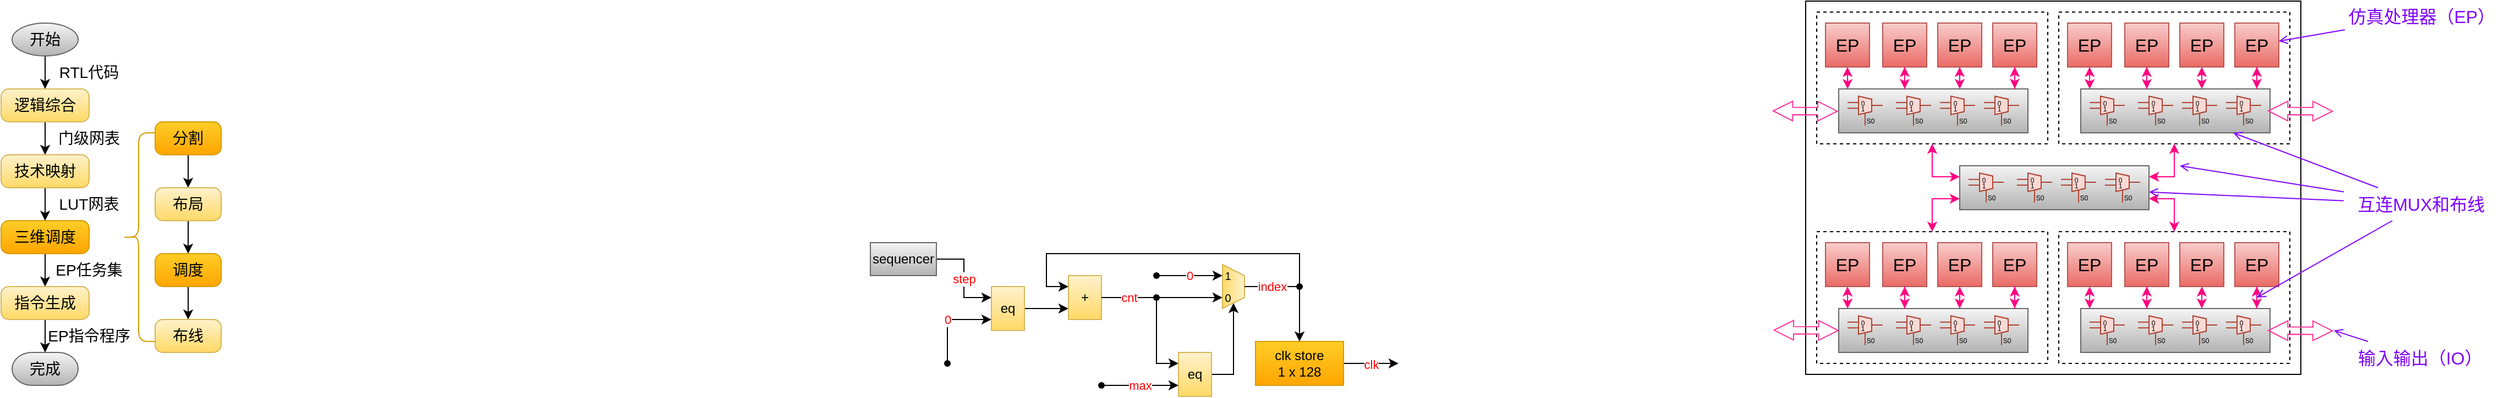 <mxfile version="26.0.6">
  <diagram name="第 1 页" id="RCwNGJFsyMsz7Nk2K8cK">
    <mxGraphModel dx="683" dy="351" grid="1" gridSize="10" guides="1" tooltips="1" connect="1" arrows="1" fold="1" page="1" pageScale="1" pageWidth="827" pageHeight="1169" math="0" shadow="0">
      <root>
        <mxCell id="0" />
        <mxCell id="1" parent="0" />
        <mxCell id="3ZA38Qdof7UkEv3v06N_-11" style="edgeStyle=orthogonalEdgeStyle;rounded=0;orthogonalLoop=1;jettySize=auto;html=1;" parent="1" source="3ZA38Qdof7UkEv3v06N_-2" target="3ZA38Qdof7UkEv3v06N_-3" edge="1">
          <mxGeometry relative="1" as="geometry" />
        </mxCell>
        <mxCell id="3ZA38Qdof7UkEv3v06N_-2" value="开始" style="strokeWidth=1;html=1;shape=mxgraph.flowchart.start_1;whiteSpace=wrap;fontSize=14;fillColor=#f5f5f5;gradientColor=#b3b3b3;strokeColor=#666666;" parent="1" vertex="1">
          <mxGeometry x="70" y="40" width="60" height="30" as="geometry" />
        </mxCell>
        <mxCell id="3ZA38Qdof7UkEv3v06N_-12" style="edgeStyle=orthogonalEdgeStyle;rounded=0;orthogonalLoop=1;jettySize=auto;html=1;" parent="1" source="3ZA38Qdof7UkEv3v06N_-3" target="3ZA38Qdof7UkEv3v06N_-4" edge="1">
          <mxGeometry relative="1" as="geometry" />
        </mxCell>
        <mxCell id="3ZA38Qdof7UkEv3v06N_-3" value="逻辑综合" style="rounded=1;whiteSpace=wrap;html=1;absoluteArcSize=1;arcSize=14;strokeWidth=1;fontSize=14;fillColor=#fff2cc;gradientColor=#ffd966;strokeColor=#d6b656;" parent="1" vertex="1">
          <mxGeometry x="60" y="100" width="80" height="30" as="geometry" />
        </mxCell>
        <mxCell id="3ZA38Qdof7UkEv3v06N_-13" style="edgeStyle=orthogonalEdgeStyle;rounded=0;orthogonalLoop=1;jettySize=auto;html=1;" parent="1" source="3ZA38Qdof7UkEv3v06N_-4" target="3ZA38Qdof7UkEv3v06N_-9" edge="1">
          <mxGeometry relative="1" as="geometry" />
        </mxCell>
        <mxCell id="3ZA38Qdof7UkEv3v06N_-4" value="技术映射" style="rounded=1;whiteSpace=wrap;html=1;absoluteArcSize=1;arcSize=14;strokeWidth=1;fontSize=14;fillColor=#fff2cc;gradientColor=#ffd966;strokeColor=#d6b656;" parent="1" vertex="1">
          <mxGeometry x="60" y="160" width="80" height="30" as="geometry" />
        </mxCell>
        <mxCell id="3ZA38Qdof7UkEv3v06N_-15" style="edgeStyle=orthogonalEdgeStyle;rounded=0;orthogonalLoop=1;jettySize=auto;html=1;fillColor=#ffcd28;gradientColor=#ffa500;strokeColor=#000000;" parent="1" source="3ZA38Qdof7UkEv3v06N_-5" target="3ZA38Qdof7UkEv3v06N_-6" edge="1">
          <mxGeometry relative="1" as="geometry" />
        </mxCell>
        <mxCell id="3ZA38Qdof7UkEv3v06N_-5" value="分割" style="rounded=1;whiteSpace=wrap;html=1;absoluteArcSize=1;arcSize=14;strokeWidth=1;fontSize=14;fillColor=#ffcd28;gradientColor=#ffa500;strokeColor=#d79b00;" parent="1" vertex="1">
          <mxGeometry x="200" y="130" width="60" height="30" as="geometry" />
        </mxCell>
        <mxCell id="3ZA38Qdof7UkEv3v06N_-16" style="edgeStyle=orthogonalEdgeStyle;rounded=0;orthogonalLoop=1;jettySize=auto;html=1;fillColor=#ffcd28;gradientColor=#ffa500;strokeColor=#000000;" parent="1" source="3ZA38Qdof7UkEv3v06N_-6" target="3ZA38Qdof7UkEv3v06N_-7" edge="1">
          <mxGeometry relative="1" as="geometry" />
        </mxCell>
        <mxCell id="3ZA38Qdof7UkEv3v06N_-6" value="布局" style="rounded=1;whiteSpace=wrap;html=1;absoluteArcSize=1;arcSize=14;strokeWidth=1;fontSize=14;fillColor=#fff2cc;gradientColor=#ffd966;strokeColor=#d6b656;" parent="1" vertex="1">
          <mxGeometry x="200" y="190" width="60" height="30" as="geometry" />
        </mxCell>
        <mxCell id="3ZA38Qdof7UkEv3v06N_-17" style="edgeStyle=orthogonalEdgeStyle;rounded=0;orthogonalLoop=1;jettySize=auto;html=1;fillColor=#ffcd28;gradientColor=#ffa500;strokeColor=#000000;" parent="1" source="3ZA38Qdof7UkEv3v06N_-7" target="3ZA38Qdof7UkEv3v06N_-8" edge="1">
          <mxGeometry relative="1" as="geometry" />
        </mxCell>
        <mxCell id="3ZA38Qdof7UkEv3v06N_-7" value="调度" style="rounded=1;whiteSpace=wrap;html=1;absoluteArcSize=1;arcSize=14;strokeWidth=1;fontSize=14;fillColor=#ffcd28;gradientColor=#ffa500;strokeColor=#d79b00;" parent="1" vertex="1">
          <mxGeometry x="200" y="250" width="60" height="30" as="geometry" />
        </mxCell>
        <mxCell id="3ZA38Qdof7UkEv3v06N_-8" value="布线" style="rounded=1;whiteSpace=wrap;html=1;absoluteArcSize=1;arcSize=14;strokeWidth=1;fontSize=14;fillColor=#fff2cc;gradientColor=#ffd966;strokeColor=#d6b656;" parent="1" vertex="1">
          <mxGeometry x="200" y="310" width="60" height="30" as="geometry" />
        </mxCell>
        <mxCell id="3ZA38Qdof7UkEv3v06N_-14" style="edgeStyle=orthogonalEdgeStyle;rounded=0;orthogonalLoop=1;jettySize=auto;html=1;" parent="1" source="3ZA38Qdof7UkEv3v06N_-9" target="3ZA38Qdof7UkEv3v06N_-19" edge="1">
          <mxGeometry relative="1" as="geometry" />
        </mxCell>
        <mxCell id="3ZA38Qdof7UkEv3v06N_-9" value="三维调度" style="rounded=1;whiteSpace=wrap;html=1;absoluteArcSize=1;arcSize=14;strokeWidth=1;fontSize=14;fillColor=#ffcd28;gradientColor=#ffa500;strokeColor=#d79b00;" parent="1" vertex="1">
          <mxGeometry x="60" y="220" width="80" height="30" as="geometry" />
        </mxCell>
        <mxCell id="3ZA38Qdof7UkEv3v06N_-10" value="完成" style="strokeWidth=1;html=1;shape=mxgraph.flowchart.terminator;whiteSpace=wrap;fontSize=14;fillColor=#f5f5f5;gradientColor=#b3b3b3;strokeColor=#666666;" parent="1" vertex="1">
          <mxGeometry x="70" y="340" width="60" height="30" as="geometry" />
        </mxCell>
        <mxCell id="3ZA38Qdof7UkEv3v06N_-20" style="edgeStyle=orthogonalEdgeStyle;rounded=0;orthogonalLoop=1;jettySize=auto;html=1;" parent="1" source="3ZA38Qdof7UkEv3v06N_-19" target="3ZA38Qdof7UkEv3v06N_-10" edge="1">
          <mxGeometry relative="1" as="geometry" />
        </mxCell>
        <mxCell id="3ZA38Qdof7UkEv3v06N_-19" value="指令生成" style="rounded=1;whiteSpace=wrap;html=1;absoluteArcSize=1;arcSize=14;strokeWidth=1;fontSize=14;fillColor=#fff2cc;gradientColor=#ffd966;strokeColor=#d6b656;" parent="1" vertex="1">
          <mxGeometry x="60" y="280" width="80" height="30" as="geometry" />
        </mxCell>
        <mxCell id="3ZA38Qdof7UkEv3v06N_-22" value="RTL代码" style="text;html=1;align=center;verticalAlign=middle;whiteSpace=wrap;rounded=0;fontSize=14;" parent="1" vertex="1">
          <mxGeometry x="100" y="70" width="80" height="30" as="geometry" />
        </mxCell>
        <mxCell id="3ZA38Qdof7UkEv3v06N_-23" value="门级网表" style="text;html=1;align=center;verticalAlign=middle;whiteSpace=wrap;rounded=0;fontSize=14;" parent="1" vertex="1">
          <mxGeometry x="100" y="130" width="80" height="30" as="geometry" />
        </mxCell>
        <mxCell id="3ZA38Qdof7UkEv3v06N_-24" value="LUT网表" style="text;html=1;align=center;verticalAlign=middle;whiteSpace=wrap;rounded=0;fontSize=14;" parent="1" vertex="1">
          <mxGeometry x="100" y="190" width="80" height="30" as="geometry" />
        </mxCell>
        <mxCell id="3ZA38Qdof7UkEv3v06N_-25" value="EP任务集" style="text;html=1;align=center;verticalAlign=middle;whiteSpace=wrap;rounded=0;fontSize=14;" parent="1" vertex="1">
          <mxGeometry x="100" y="250" width="80" height="30" as="geometry" />
        </mxCell>
        <mxCell id="3ZA38Qdof7UkEv3v06N_-26" value="EP指令程序" style="text;html=1;align=center;verticalAlign=middle;whiteSpace=wrap;rounded=0;fontSize=14;" parent="1" vertex="1">
          <mxGeometry x="100" y="310" width="80" height="30" as="geometry" />
        </mxCell>
        <mxCell id="3ZA38Qdof7UkEv3v06N_-27" value="" style="shape=curlyBracket;whiteSpace=wrap;html=1;rounded=1;labelPosition=left;verticalLabelPosition=middle;align=right;verticalAlign=middle;fillColor=#ffcd28;gradientColor=#ffa500;strokeColor=#d79b00;" parent="1" vertex="1">
          <mxGeometry x="170" y="140" width="30" height="190" as="geometry" />
        </mxCell>
        <mxCell id="eQfHMSqYxqB7C5yyXFIO-1" value="" style="group" parent="1" vertex="1" connectable="0">
          <mxGeometry x="1710" y="30" width="440" height="330" as="geometry" />
        </mxCell>
        <mxCell id="eQfHMSqYxqB7C5yyXFIO-2" value="" style="rounded=0;whiteSpace=wrap;html=1;labelBackgroundColor=none;strokeColor=default;strokeWidth=1;fontSize=16;fontColor=#000000;" parent="eQfHMSqYxqB7C5yyXFIO-1" vertex="1">
          <mxGeometry x="-10" y="-10" width="450" height="340" as="geometry" />
        </mxCell>
        <mxCell id="eQfHMSqYxqB7C5yyXFIO-3" value="" style="rounded=0;whiteSpace=wrap;html=1;labelBackgroundColor=none;strokeColor=#000000;strokeWidth=1;fontSize=16;fontColor=#000000;dashed=1;" parent="eQfHMSqYxqB7C5yyXFIO-1" vertex="1">
          <mxGeometry width="210" height="120" as="geometry" />
        </mxCell>
        <mxCell id="eQfHMSqYxqB7C5yyXFIO-4" value="EP" style="rounded=0;whiteSpace=wrap;html=1;labelBackgroundColor=none;strokeColor=#b85450;strokeWidth=1;fontSize=16;fillColor=#f8cecc;gradientColor=#ea6b66;" parent="eQfHMSqYxqB7C5yyXFIO-1" vertex="1">
          <mxGeometry x="60" y="10" width="40" height="40" as="geometry" />
        </mxCell>
        <mxCell id="eQfHMSqYxqB7C5yyXFIO-5" value="EP" style="rounded=0;whiteSpace=wrap;html=1;labelBackgroundColor=none;strokeColor=#b85450;strokeWidth=1;fontSize=16;fillColor=#f8cecc;gradientColor=#ea6b66;" parent="eQfHMSqYxqB7C5yyXFIO-1" vertex="1">
          <mxGeometry x="110" y="10" width="40" height="40" as="geometry" />
        </mxCell>
        <mxCell id="eQfHMSqYxqB7C5yyXFIO-6" value="EP" style="rounded=0;whiteSpace=wrap;html=1;labelBackgroundColor=none;strokeColor=#b85450;strokeWidth=1;fontSize=16;fillColor=#f8cecc;gradientColor=#ea6b66;" parent="eQfHMSqYxqB7C5yyXFIO-1" vertex="1">
          <mxGeometry x="160" y="10" width="40" height="40" as="geometry" />
        </mxCell>
        <mxCell id="eQfHMSqYxqB7C5yyXFIO-7" value="EP" style="rounded=0;whiteSpace=wrap;html=1;labelBackgroundColor=none;strokeColor=#b85450;strokeWidth=1;fontSize=16;fillColor=#f8cecc;gradientColor=#ea6b66;" parent="eQfHMSqYxqB7C5yyXFIO-1" vertex="1">
          <mxGeometry x="8" y="10" width="40" height="40" as="geometry" />
        </mxCell>
        <mxCell id="eQfHMSqYxqB7C5yyXFIO-8" value="" style="group" parent="eQfHMSqYxqB7C5yyXFIO-1" vertex="1" connectable="0">
          <mxGeometry x="20" y="70" width="172" height="40" as="geometry" />
        </mxCell>
        <mxCell id="eQfHMSqYxqB7C5yyXFIO-9" value="" style="rounded=0;whiteSpace=wrap;html=1;fillColor=#f5f5f5;strokeColor=#666666;verticalAlign=middle;gradientColor=#b3b3b3;" parent="eQfHMSqYxqB7C5yyXFIO-8" vertex="1">
          <mxGeometry width="172" height="40" as="geometry" />
        </mxCell>
        <mxCell id="eQfHMSqYxqB7C5yyXFIO-10" value="" style="shadow=0;dashed=0;align=center;html=1;strokeWidth=1;shape=mxgraph.electrical.abstract.mux2;flipV=0;direction=east;flipH=0;fillColor=#fad9d5;strokeColor=#ae4132;" parent="eQfHMSqYxqB7C5yyXFIO-8" vertex="1">
          <mxGeometry x="8" y="6.667" width="32" height="26.667" as="geometry" />
        </mxCell>
        <mxCell id="eQfHMSqYxqB7C5yyXFIO-11" value="" style="shadow=0;dashed=0;align=center;html=1;strokeWidth=1;shape=mxgraph.electrical.abstract.mux2;flipV=0;direction=east;flipH=0;fillColor=#fad9d5;strokeColor=#ae4132;" parent="eQfHMSqYxqB7C5yyXFIO-8" vertex="1">
          <mxGeometry x="52" y="6.667" width="32" height="26.667" as="geometry" />
        </mxCell>
        <mxCell id="eQfHMSqYxqB7C5yyXFIO-12" value="" style="shadow=0;dashed=0;align=center;html=1;strokeWidth=1;shape=mxgraph.electrical.abstract.mux2;flipV=0;direction=east;flipH=0;fillColor=#fad9d5;strokeColor=#ae4132;" parent="eQfHMSqYxqB7C5yyXFIO-8" vertex="1">
          <mxGeometry x="92" y="6.667" width="32" height="26.667" as="geometry" />
        </mxCell>
        <mxCell id="eQfHMSqYxqB7C5yyXFIO-13" value="" style="shadow=0;dashed=0;align=center;html=1;strokeWidth=1;shape=mxgraph.electrical.abstract.mux2;flipV=0;direction=east;flipH=0;fillColor=#fad9d5;strokeColor=#ae4132;" parent="eQfHMSqYxqB7C5yyXFIO-8" vertex="1">
          <mxGeometry x="132" y="6.667" width="32" height="26.667" as="geometry" />
        </mxCell>
        <mxCell id="eQfHMSqYxqB7C5yyXFIO-14" style="edgeStyle=orthogonalEdgeStyle;rounded=0;orthogonalLoop=1;jettySize=auto;html=1;entryX=0.349;entryY=0;entryDx=0;entryDy=0;entryPerimeter=0;labelBackgroundColor=none;strokeColor=#FF0080;strokeWidth=1;fontSize=16;fontColor=#000000;startArrow=classic;startFill=1;endArrow=classic;endFill=1;" parent="eQfHMSqYxqB7C5yyXFIO-1" source="eQfHMSqYxqB7C5yyXFIO-4" target="eQfHMSqYxqB7C5yyXFIO-9" edge="1">
          <mxGeometry relative="1" as="geometry" />
        </mxCell>
        <mxCell id="eQfHMSqYxqB7C5yyXFIO-15" style="edgeStyle=orthogonalEdgeStyle;rounded=0;orthogonalLoop=1;jettySize=auto;html=1;entryX=0.64;entryY=-0.014;entryDx=0;entryDy=0;entryPerimeter=0;labelBackgroundColor=none;strokeColor=#FF0080;strokeWidth=1;fontSize=16;fontColor=#000000;startArrow=classic;startFill=1;endArrow=classic;endFill=1;" parent="eQfHMSqYxqB7C5yyXFIO-1" source="eQfHMSqYxqB7C5yyXFIO-5" target="eQfHMSqYxqB7C5yyXFIO-9" edge="1">
          <mxGeometry relative="1" as="geometry" />
        </mxCell>
        <mxCell id="eQfHMSqYxqB7C5yyXFIO-16" style="edgeStyle=orthogonalEdgeStyle;rounded=0;orthogonalLoop=1;jettySize=auto;html=1;entryX=0.93;entryY=-0.006;entryDx=0;entryDy=0;entryPerimeter=0;labelBackgroundColor=none;strokeColor=#FF0080;strokeWidth=1;fontSize=16;fontColor=#000000;startArrow=classic;startFill=1;endArrow=classic;endFill=1;" parent="eQfHMSqYxqB7C5yyXFIO-1" source="eQfHMSqYxqB7C5yyXFIO-6" target="eQfHMSqYxqB7C5yyXFIO-9" edge="1">
          <mxGeometry relative="1" as="geometry" />
        </mxCell>
        <mxCell id="eQfHMSqYxqB7C5yyXFIO-17" style="rounded=0;orthogonalLoop=1;jettySize=auto;html=1;labelBackgroundColor=none;strokeColor=#FF0080;strokeWidth=1;fontSize=16;fontColor=#000000;startArrow=classic;startFill=1;endArrow=classic;endFill=1;entryX=0.047;entryY=0.002;entryDx=0;entryDy=0;entryPerimeter=0;" parent="eQfHMSqYxqB7C5yyXFIO-1" source="eQfHMSqYxqB7C5yyXFIO-7" target="eQfHMSqYxqB7C5yyXFIO-9" edge="1">
          <mxGeometry relative="1" as="geometry" />
        </mxCell>
        <mxCell id="eQfHMSqYxqB7C5yyXFIO-18" value="" style="group" parent="1" vertex="1" connectable="0">
          <mxGeometry x="1930" y="30" width="210" height="120" as="geometry" />
        </mxCell>
        <mxCell id="eQfHMSqYxqB7C5yyXFIO-19" value="" style="rounded=0;whiteSpace=wrap;html=1;labelBackgroundColor=none;strokeColor=#000000;strokeWidth=1;fontSize=16;fontColor=#000000;dashed=1;" parent="eQfHMSqYxqB7C5yyXFIO-18" vertex="1">
          <mxGeometry width="210" height="120" as="geometry" />
        </mxCell>
        <mxCell id="eQfHMSqYxqB7C5yyXFIO-20" value="EP" style="rounded=0;whiteSpace=wrap;html=1;labelBackgroundColor=none;strokeColor=#b85450;strokeWidth=1;fontSize=16;fillColor=#f8cecc;gradientColor=#ea6b66;" parent="eQfHMSqYxqB7C5yyXFIO-18" vertex="1">
          <mxGeometry x="60" y="10" width="40" height="40" as="geometry" />
        </mxCell>
        <mxCell id="eQfHMSqYxqB7C5yyXFIO-21" value="EP" style="rounded=0;whiteSpace=wrap;html=1;labelBackgroundColor=none;strokeColor=#b85450;strokeWidth=1;fontSize=16;fillColor=#f8cecc;gradientColor=#ea6b66;" parent="eQfHMSqYxqB7C5yyXFIO-18" vertex="1">
          <mxGeometry x="110" y="10" width="40" height="40" as="geometry" />
        </mxCell>
        <mxCell id="eQfHMSqYxqB7C5yyXFIO-22" value="EP" style="rounded=0;whiteSpace=wrap;html=1;labelBackgroundColor=none;strokeColor=#b85450;strokeWidth=1;fontSize=16;fillColor=#f8cecc;gradientColor=#ea6b66;" parent="eQfHMSqYxqB7C5yyXFIO-18" vertex="1">
          <mxGeometry x="160" y="10" width="40" height="40" as="geometry" />
        </mxCell>
        <mxCell id="eQfHMSqYxqB7C5yyXFIO-23" value="EP" style="rounded=0;whiteSpace=wrap;html=1;labelBackgroundColor=none;strokeColor=#b85450;strokeWidth=1;fontSize=16;fillColor=#f8cecc;gradientColor=#ea6b66;" parent="eQfHMSqYxqB7C5yyXFIO-18" vertex="1">
          <mxGeometry x="8" y="10" width="40" height="40" as="geometry" />
        </mxCell>
        <mxCell id="eQfHMSqYxqB7C5yyXFIO-24" value="" style="group" parent="eQfHMSqYxqB7C5yyXFIO-18" vertex="1" connectable="0">
          <mxGeometry x="20" y="70" width="172" height="40" as="geometry" />
        </mxCell>
        <mxCell id="eQfHMSqYxqB7C5yyXFIO-25" value="" style="rounded=0;whiteSpace=wrap;html=1;fillColor=#f5f5f5;strokeColor=#666666;verticalAlign=middle;gradientColor=#b3b3b3;" parent="eQfHMSqYxqB7C5yyXFIO-24" vertex="1">
          <mxGeometry width="172" height="40" as="geometry" />
        </mxCell>
        <mxCell id="eQfHMSqYxqB7C5yyXFIO-26" value="" style="shadow=0;dashed=0;align=center;html=1;strokeWidth=1;shape=mxgraph.electrical.abstract.mux2;flipV=0;direction=east;flipH=0;fillColor=#fad9d5;strokeColor=#ae4132;" parent="eQfHMSqYxqB7C5yyXFIO-24" vertex="1">
          <mxGeometry x="8" y="6.667" width="32" height="26.667" as="geometry" />
        </mxCell>
        <mxCell id="eQfHMSqYxqB7C5yyXFIO-27" value="" style="shadow=0;dashed=0;align=center;html=1;strokeWidth=1;shape=mxgraph.electrical.abstract.mux2;flipV=0;direction=east;flipH=0;fillColor=#fad9d5;strokeColor=#ae4132;" parent="eQfHMSqYxqB7C5yyXFIO-24" vertex="1">
          <mxGeometry x="52" y="6.667" width="32" height="26.667" as="geometry" />
        </mxCell>
        <mxCell id="eQfHMSqYxqB7C5yyXFIO-28" value="" style="shadow=0;dashed=0;align=center;html=1;strokeWidth=1;shape=mxgraph.electrical.abstract.mux2;flipV=0;direction=east;flipH=0;fillColor=#fad9d5;strokeColor=#ae4132;" parent="eQfHMSqYxqB7C5yyXFIO-24" vertex="1">
          <mxGeometry x="92" y="6.667" width="32" height="26.667" as="geometry" />
        </mxCell>
        <mxCell id="eQfHMSqYxqB7C5yyXFIO-29" value="" style="shadow=0;dashed=0;align=center;html=1;strokeWidth=1;shape=mxgraph.electrical.abstract.mux2;flipV=0;direction=east;flipH=0;fillColor=#fad9d5;strokeColor=#ae4132;" parent="eQfHMSqYxqB7C5yyXFIO-24" vertex="1">
          <mxGeometry x="132" y="6.667" width="32" height="26.667" as="geometry" />
        </mxCell>
        <mxCell id="eQfHMSqYxqB7C5yyXFIO-30" style="edgeStyle=orthogonalEdgeStyle;rounded=0;orthogonalLoop=1;jettySize=auto;html=1;entryX=0.349;entryY=0;entryDx=0;entryDy=0;entryPerimeter=0;labelBackgroundColor=none;strokeColor=#FF0080;strokeWidth=1;fontSize=16;fontColor=#000000;startArrow=classic;startFill=1;endArrow=classic;endFill=1;" parent="eQfHMSqYxqB7C5yyXFIO-18" source="eQfHMSqYxqB7C5yyXFIO-20" target="eQfHMSqYxqB7C5yyXFIO-25" edge="1">
          <mxGeometry relative="1" as="geometry" />
        </mxCell>
        <mxCell id="eQfHMSqYxqB7C5yyXFIO-31" style="edgeStyle=orthogonalEdgeStyle;rounded=0;orthogonalLoop=1;jettySize=auto;html=1;entryX=0.64;entryY=-0.014;entryDx=0;entryDy=0;entryPerimeter=0;labelBackgroundColor=none;strokeColor=#FF0080;strokeWidth=1;fontSize=16;fontColor=#000000;startArrow=classic;startFill=1;endArrow=classic;endFill=1;" parent="eQfHMSqYxqB7C5yyXFIO-18" source="eQfHMSqYxqB7C5yyXFIO-21" target="eQfHMSqYxqB7C5yyXFIO-25" edge="1">
          <mxGeometry relative="1" as="geometry" />
        </mxCell>
        <mxCell id="eQfHMSqYxqB7C5yyXFIO-32" style="edgeStyle=orthogonalEdgeStyle;rounded=0;orthogonalLoop=1;jettySize=auto;html=1;entryX=0.93;entryY=-0.006;entryDx=0;entryDy=0;entryPerimeter=0;labelBackgroundColor=none;strokeColor=#FF0080;strokeWidth=1;fontSize=16;fontColor=#000000;startArrow=classic;startFill=1;endArrow=classic;endFill=1;" parent="eQfHMSqYxqB7C5yyXFIO-18" source="eQfHMSqYxqB7C5yyXFIO-22" target="eQfHMSqYxqB7C5yyXFIO-25" edge="1">
          <mxGeometry relative="1" as="geometry" />
        </mxCell>
        <mxCell id="eQfHMSqYxqB7C5yyXFIO-33" style="rounded=0;orthogonalLoop=1;jettySize=auto;html=1;labelBackgroundColor=none;strokeColor=#FF0080;strokeWidth=1;fontSize=16;fontColor=#000000;startArrow=classic;startFill=1;endArrow=classic;endFill=1;entryX=0.047;entryY=0.002;entryDx=0;entryDy=0;entryPerimeter=0;" parent="eQfHMSqYxqB7C5yyXFIO-18" source="eQfHMSqYxqB7C5yyXFIO-23" target="eQfHMSqYxqB7C5yyXFIO-25" edge="1">
          <mxGeometry relative="1" as="geometry" />
        </mxCell>
        <mxCell id="eQfHMSqYxqB7C5yyXFIO-34" value="" style="group" parent="1" vertex="1" connectable="0">
          <mxGeometry x="1840" y="170" width="172" height="40" as="geometry" />
        </mxCell>
        <mxCell id="eQfHMSqYxqB7C5yyXFIO-35" value="" style="rounded=0;whiteSpace=wrap;html=1;fillColor=#f5f5f5;strokeColor=#666666;verticalAlign=middle;gradientColor=#b3b3b3;" parent="eQfHMSqYxqB7C5yyXFIO-34" vertex="1">
          <mxGeometry width="172" height="40" as="geometry" />
        </mxCell>
        <mxCell id="eQfHMSqYxqB7C5yyXFIO-36" value="" style="shadow=0;dashed=0;align=center;html=1;strokeWidth=1;shape=mxgraph.electrical.abstract.mux2;flipV=0;direction=east;flipH=0;fillColor=#fad9d5;strokeColor=#ae4132;" parent="eQfHMSqYxqB7C5yyXFIO-34" vertex="1">
          <mxGeometry x="8" y="6.667" width="32" height="26.667" as="geometry" />
        </mxCell>
        <mxCell id="eQfHMSqYxqB7C5yyXFIO-37" value="" style="shadow=0;dashed=0;align=center;html=1;strokeWidth=1;shape=mxgraph.electrical.abstract.mux2;flipV=0;direction=east;flipH=0;fillColor=#fad9d5;strokeColor=#ae4132;" parent="eQfHMSqYxqB7C5yyXFIO-34" vertex="1">
          <mxGeometry x="52" y="6.667" width="32" height="26.667" as="geometry" />
        </mxCell>
        <mxCell id="eQfHMSqYxqB7C5yyXFIO-38" value="" style="shadow=0;dashed=0;align=center;html=1;strokeWidth=1;shape=mxgraph.electrical.abstract.mux2;flipV=0;direction=east;flipH=0;fillColor=#fad9d5;strokeColor=#ae4132;" parent="eQfHMSqYxqB7C5yyXFIO-34" vertex="1">
          <mxGeometry x="92" y="6.667" width="32" height="26.667" as="geometry" />
        </mxCell>
        <mxCell id="eQfHMSqYxqB7C5yyXFIO-39" value="" style="shadow=0;dashed=0;align=center;html=1;strokeWidth=1;shape=mxgraph.electrical.abstract.mux2;flipV=0;direction=east;flipH=0;fillColor=#fad9d5;strokeColor=#ae4132;" parent="eQfHMSqYxqB7C5yyXFIO-34" vertex="1">
          <mxGeometry x="132" y="6.667" width="32" height="26.667" as="geometry" />
        </mxCell>
        <mxCell id="eQfHMSqYxqB7C5yyXFIO-40" value="" style="group" parent="1" vertex="1" connectable="0">
          <mxGeometry x="1710" y="230" width="210" height="120" as="geometry" />
        </mxCell>
        <mxCell id="eQfHMSqYxqB7C5yyXFIO-41" value="" style="rounded=0;whiteSpace=wrap;html=1;labelBackgroundColor=none;strokeColor=#000000;strokeWidth=1;fontSize=16;fontColor=#000000;dashed=1;" parent="eQfHMSqYxqB7C5yyXFIO-40" vertex="1">
          <mxGeometry width="210" height="120" as="geometry" />
        </mxCell>
        <mxCell id="eQfHMSqYxqB7C5yyXFIO-42" value="EP" style="rounded=0;whiteSpace=wrap;html=1;labelBackgroundColor=none;strokeColor=#b85450;strokeWidth=1;fontSize=16;fillColor=#f8cecc;gradientColor=#ea6b66;" parent="eQfHMSqYxqB7C5yyXFIO-40" vertex="1">
          <mxGeometry x="60" y="10" width="40" height="40" as="geometry" />
        </mxCell>
        <mxCell id="eQfHMSqYxqB7C5yyXFIO-43" value="EP" style="rounded=0;whiteSpace=wrap;html=1;labelBackgroundColor=none;strokeColor=#b85450;strokeWidth=1;fontSize=16;fillColor=#f8cecc;gradientColor=#ea6b66;" parent="eQfHMSqYxqB7C5yyXFIO-40" vertex="1">
          <mxGeometry x="110" y="10" width="40" height="40" as="geometry" />
        </mxCell>
        <mxCell id="eQfHMSqYxqB7C5yyXFIO-44" value="EP" style="rounded=0;whiteSpace=wrap;html=1;labelBackgroundColor=none;strokeColor=#b85450;strokeWidth=1;fontSize=16;fillColor=#f8cecc;gradientColor=#ea6b66;" parent="eQfHMSqYxqB7C5yyXFIO-40" vertex="1">
          <mxGeometry x="160" y="10" width="40" height="40" as="geometry" />
        </mxCell>
        <mxCell id="eQfHMSqYxqB7C5yyXFIO-45" value="EP" style="rounded=0;whiteSpace=wrap;html=1;labelBackgroundColor=none;strokeColor=#b85450;strokeWidth=1;fontSize=16;fillColor=#f8cecc;gradientColor=#ea6b66;" parent="eQfHMSqYxqB7C5yyXFIO-40" vertex="1">
          <mxGeometry x="8" y="10" width="40" height="40" as="geometry" />
        </mxCell>
        <mxCell id="eQfHMSqYxqB7C5yyXFIO-46" value="" style="group" parent="eQfHMSqYxqB7C5yyXFIO-40" vertex="1" connectable="0">
          <mxGeometry x="20" y="70" width="172" height="40" as="geometry" />
        </mxCell>
        <mxCell id="eQfHMSqYxqB7C5yyXFIO-47" value="" style="rounded=0;whiteSpace=wrap;html=1;fillColor=#f5f5f5;strokeColor=#666666;verticalAlign=middle;gradientColor=#b3b3b3;" parent="eQfHMSqYxqB7C5yyXFIO-46" vertex="1">
          <mxGeometry width="172" height="40" as="geometry" />
        </mxCell>
        <mxCell id="eQfHMSqYxqB7C5yyXFIO-48" value="" style="shadow=0;dashed=0;align=center;html=1;strokeWidth=1;shape=mxgraph.electrical.abstract.mux2;flipV=0;direction=east;flipH=0;fillColor=#fad9d5;strokeColor=#ae4132;" parent="eQfHMSqYxqB7C5yyXFIO-46" vertex="1">
          <mxGeometry x="8" y="6.667" width="32" height="26.667" as="geometry" />
        </mxCell>
        <mxCell id="eQfHMSqYxqB7C5yyXFIO-49" value="" style="shadow=0;dashed=0;align=center;html=1;strokeWidth=1;shape=mxgraph.electrical.abstract.mux2;flipV=0;direction=east;flipH=0;fillColor=#fad9d5;strokeColor=#ae4132;" parent="eQfHMSqYxqB7C5yyXFIO-46" vertex="1">
          <mxGeometry x="52" y="6.667" width="32" height="26.667" as="geometry" />
        </mxCell>
        <mxCell id="eQfHMSqYxqB7C5yyXFIO-50" value="" style="shadow=0;dashed=0;align=center;html=1;strokeWidth=1;shape=mxgraph.electrical.abstract.mux2;flipV=0;direction=east;flipH=0;fillColor=#fad9d5;strokeColor=#ae4132;" parent="eQfHMSqYxqB7C5yyXFIO-46" vertex="1">
          <mxGeometry x="92" y="6.667" width="32" height="26.667" as="geometry" />
        </mxCell>
        <mxCell id="eQfHMSqYxqB7C5yyXFIO-51" value="" style="shadow=0;dashed=0;align=center;html=1;strokeWidth=1;shape=mxgraph.electrical.abstract.mux2;flipV=0;direction=east;flipH=0;fillColor=#fad9d5;strokeColor=#ae4132;" parent="eQfHMSqYxqB7C5yyXFIO-46" vertex="1">
          <mxGeometry x="132" y="6.667" width="32" height="26.667" as="geometry" />
        </mxCell>
        <mxCell id="eQfHMSqYxqB7C5yyXFIO-52" style="edgeStyle=orthogonalEdgeStyle;rounded=0;orthogonalLoop=1;jettySize=auto;html=1;entryX=0.349;entryY=0;entryDx=0;entryDy=0;entryPerimeter=0;labelBackgroundColor=none;strokeColor=#FF0080;strokeWidth=1;fontSize=16;fontColor=#000000;startArrow=classic;startFill=1;endArrow=classic;endFill=1;" parent="eQfHMSqYxqB7C5yyXFIO-40" source="eQfHMSqYxqB7C5yyXFIO-42" target="eQfHMSqYxqB7C5yyXFIO-47" edge="1">
          <mxGeometry relative="1" as="geometry" />
        </mxCell>
        <mxCell id="eQfHMSqYxqB7C5yyXFIO-53" style="edgeStyle=orthogonalEdgeStyle;rounded=0;orthogonalLoop=1;jettySize=auto;html=1;entryX=0.64;entryY=-0.014;entryDx=0;entryDy=0;entryPerimeter=0;labelBackgroundColor=none;strokeColor=#FF0080;strokeWidth=1;fontSize=16;fontColor=#000000;startArrow=classic;startFill=1;endArrow=classic;endFill=1;" parent="eQfHMSqYxqB7C5yyXFIO-40" source="eQfHMSqYxqB7C5yyXFIO-43" target="eQfHMSqYxqB7C5yyXFIO-47" edge="1">
          <mxGeometry relative="1" as="geometry" />
        </mxCell>
        <mxCell id="eQfHMSqYxqB7C5yyXFIO-54" style="edgeStyle=orthogonalEdgeStyle;rounded=0;orthogonalLoop=1;jettySize=auto;html=1;entryX=0.93;entryY=-0.006;entryDx=0;entryDy=0;entryPerimeter=0;labelBackgroundColor=none;strokeColor=#FF0080;strokeWidth=1;fontSize=16;fontColor=#000000;startArrow=classic;startFill=1;endArrow=classic;endFill=1;" parent="eQfHMSqYxqB7C5yyXFIO-40" source="eQfHMSqYxqB7C5yyXFIO-44" target="eQfHMSqYxqB7C5yyXFIO-47" edge="1">
          <mxGeometry relative="1" as="geometry" />
        </mxCell>
        <mxCell id="eQfHMSqYxqB7C5yyXFIO-55" style="rounded=0;orthogonalLoop=1;jettySize=auto;html=1;labelBackgroundColor=none;strokeColor=#FF0080;strokeWidth=1;fontSize=16;fontColor=#000000;startArrow=classic;startFill=1;endArrow=classic;endFill=1;entryX=0.047;entryY=0.002;entryDx=0;entryDy=0;entryPerimeter=0;" parent="eQfHMSqYxqB7C5yyXFIO-40" source="eQfHMSqYxqB7C5yyXFIO-45" target="eQfHMSqYxqB7C5yyXFIO-47" edge="1">
          <mxGeometry relative="1" as="geometry" />
        </mxCell>
        <mxCell id="eQfHMSqYxqB7C5yyXFIO-56" style="edgeStyle=none;rounded=0;orthogonalLoop=1;jettySize=auto;html=1;exitX=0;exitY=0.5;exitDx=0;exitDy=0;strokeColor=#FF3399;fontSize=14;fontColor=#FF3399;startArrow=classic;startFill=1;endArrow=classic;endFill=1;shape=flexArrow;width=6.667;endSize=5.56;startWidth=10.222;startSize=5.56;endWidth=10.222;" parent="eQfHMSqYxqB7C5yyXFIO-40" edge="1">
          <mxGeometry relative="1" as="geometry">
            <mxPoint x="-39.162" y="89.667" as="targetPoint" />
            <mxPoint x="20.0" y="90.02" as="sourcePoint" />
          </mxGeometry>
        </mxCell>
        <mxCell id="eQfHMSqYxqB7C5yyXFIO-57" value="" style="group" parent="1" vertex="1" connectable="0">
          <mxGeometry x="1930" y="230" width="210" height="120" as="geometry" />
        </mxCell>
        <mxCell id="eQfHMSqYxqB7C5yyXFIO-58" value="" style="rounded=0;whiteSpace=wrap;html=1;labelBackgroundColor=none;strokeColor=#000000;strokeWidth=1;fontSize=16;fontColor=#000000;dashed=1;" parent="eQfHMSqYxqB7C5yyXFIO-57" vertex="1">
          <mxGeometry width="210" height="120" as="geometry" />
        </mxCell>
        <mxCell id="eQfHMSqYxqB7C5yyXFIO-59" value="EP" style="rounded=0;whiteSpace=wrap;html=1;labelBackgroundColor=none;strokeColor=#b85450;strokeWidth=1;fontSize=16;fillColor=#f8cecc;gradientColor=#ea6b66;" parent="eQfHMSqYxqB7C5yyXFIO-57" vertex="1">
          <mxGeometry x="60" y="10" width="40" height="40" as="geometry" />
        </mxCell>
        <mxCell id="eQfHMSqYxqB7C5yyXFIO-60" value="EP" style="rounded=0;whiteSpace=wrap;html=1;labelBackgroundColor=none;strokeColor=#b85450;strokeWidth=1;fontSize=16;fillColor=#f8cecc;gradientColor=#ea6b66;" parent="eQfHMSqYxqB7C5yyXFIO-57" vertex="1">
          <mxGeometry x="110" y="10" width="40" height="40" as="geometry" />
        </mxCell>
        <mxCell id="eQfHMSqYxqB7C5yyXFIO-61" value="EP" style="rounded=0;whiteSpace=wrap;html=1;labelBackgroundColor=none;strokeColor=#b85450;strokeWidth=1;fontSize=16;fillColor=#f8cecc;gradientColor=#ea6b66;" parent="eQfHMSqYxqB7C5yyXFIO-57" vertex="1">
          <mxGeometry x="160" y="10" width="40" height="40" as="geometry" />
        </mxCell>
        <mxCell id="eQfHMSqYxqB7C5yyXFIO-62" value="EP" style="rounded=0;whiteSpace=wrap;html=1;labelBackgroundColor=none;strokeColor=#b85450;strokeWidth=1;fontSize=16;fillColor=#f8cecc;gradientColor=#ea6b66;" parent="eQfHMSqYxqB7C5yyXFIO-57" vertex="1">
          <mxGeometry x="8" y="10" width="40" height="40" as="geometry" />
        </mxCell>
        <mxCell id="eQfHMSqYxqB7C5yyXFIO-63" value="" style="group" parent="eQfHMSqYxqB7C5yyXFIO-57" vertex="1" connectable="0">
          <mxGeometry x="20" y="70" width="172" height="40" as="geometry" />
        </mxCell>
        <mxCell id="eQfHMSqYxqB7C5yyXFIO-64" value="" style="rounded=0;whiteSpace=wrap;html=1;fillColor=#f5f5f5;strokeColor=#666666;verticalAlign=middle;gradientColor=#b3b3b3;" parent="eQfHMSqYxqB7C5yyXFIO-63" vertex="1">
          <mxGeometry width="172" height="40" as="geometry" />
        </mxCell>
        <mxCell id="eQfHMSqYxqB7C5yyXFIO-65" value="" style="shadow=0;dashed=0;align=center;html=1;strokeWidth=1;shape=mxgraph.electrical.abstract.mux2;flipV=0;direction=east;flipH=0;fillColor=#fad9d5;strokeColor=#ae4132;" parent="eQfHMSqYxqB7C5yyXFIO-63" vertex="1">
          <mxGeometry x="8" y="6.667" width="32" height="26.667" as="geometry" />
        </mxCell>
        <mxCell id="eQfHMSqYxqB7C5yyXFIO-66" value="" style="shadow=0;dashed=0;align=center;html=1;strokeWidth=1;shape=mxgraph.electrical.abstract.mux2;flipV=0;direction=east;flipH=0;fillColor=#fad9d5;strokeColor=#ae4132;" parent="eQfHMSqYxqB7C5yyXFIO-63" vertex="1">
          <mxGeometry x="52" y="6.667" width="32" height="26.667" as="geometry" />
        </mxCell>
        <mxCell id="eQfHMSqYxqB7C5yyXFIO-67" value="" style="shadow=0;dashed=0;align=center;html=1;strokeWidth=1;shape=mxgraph.electrical.abstract.mux2;flipV=0;direction=east;flipH=0;fillColor=#fad9d5;strokeColor=#ae4132;" parent="eQfHMSqYxqB7C5yyXFIO-63" vertex="1">
          <mxGeometry x="92" y="6.667" width="32" height="26.667" as="geometry" />
        </mxCell>
        <mxCell id="eQfHMSqYxqB7C5yyXFIO-68" value="" style="shadow=0;dashed=0;align=center;html=1;strokeWidth=1;shape=mxgraph.electrical.abstract.mux2;flipV=0;direction=east;flipH=0;fillColor=#fad9d5;strokeColor=#ae4132;" parent="eQfHMSqYxqB7C5yyXFIO-63" vertex="1">
          <mxGeometry x="132" y="6.667" width="32" height="26.667" as="geometry" />
        </mxCell>
        <mxCell id="eQfHMSqYxqB7C5yyXFIO-69" style="edgeStyle=orthogonalEdgeStyle;rounded=0;orthogonalLoop=1;jettySize=auto;html=1;entryX=0.349;entryY=0;entryDx=0;entryDy=0;entryPerimeter=0;labelBackgroundColor=none;strokeColor=#FF0080;strokeWidth=1;fontSize=16;fontColor=#000000;startArrow=classic;startFill=1;endArrow=classic;endFill=1;" parent="eQfHMSqYxqB7C5yyXFIO-57" source="eQfHMSqYxqB7C5yyXFIO-59" target="eQfHMSqYxqB7C5yyXFIO-64" edge="1">
          <mxGeometry relative="1" as="geometry" />
        </mxCell>
        <mxCell id="eQfHMSqYxqB7C5yyXFIO-70" style="edgeStyle=orthogonalEdgeStyle;rounded=0;orthogonalLoop=1;jettySize=auto;html=1;entryX=0.64;entryY=-0.014;entryDx=0;entryDy=0;entryPerimeter=0;labelBackgroundColor=none;strokeColor=#FF0080;strokeWidth=1;fontSize=16;fontColor=#000000;startArrow=classic;startFill=1;endArrow=classic;endFill=1;" parent="eQfHMSqYxqB7C5yyXFIO-57" source="eQfHMSqYxqB7C5yyXFIO-60" target="eQfHMSqYxqB7C5yyXFIO-64" edge="1">
          <mxGeometry relative="1" as="geometry" />
        </mxCell>
        <mxCell id="eQfHMSqYxqB7C5yyXFIO-71" style="edgeStyle=orthogonalEdgeStyle;rounded=0;orthogonalLoop=1;jettySize=auto;html=1;entryX=0.93;entryY=-0.006;entryDx=0;entryDy=0;entryPerimeter=0;labelBackgroundColor=none;strokeColor=#FF0080;strokeWidth=1;fontSize=16;fontColor=#000000;startArrow=classic;startFill=1;endArrow=classic;endFill=1;" parent="eQfHMSqYxqB7C5yyXFIO-57" source="eQfHMSqYxqB7C5yyXFIO-61" target="eQfHMSqYxqB7C5yyXFIO-64" edge="1">
          <mxGeometry relative="1" as="geometry" />
        </mxCell>
        <mxCell id="eQfHMSqYxqB7C5yyXFIO-72" style="rounded=0;orthogonalLoop=1;jettySize=auto;html=1;labelBackgroundColor=none;strokeColor=#FF0080;strokeWidth=1;fontSize=16;fontColor=#000000;startArrow=classic;startFill=1;endArrow=classic;endFill=1;entryX=0.047;entryY=0.002;entryDx=0;entryDy=0;entryPerimeter=0;" parent="eQfHMSqYxqB7C5yyXFIO-57" source="eQfHMSqYxqB7C5yyXFIO-62" target="eQfHMSqYxqB7C5yyXFIO-64" edge="1">
          <mxGeometry relative="1" as="geometry" />
        </mxCell>
        <mxCell id="eQfHMSqYxqB7C5yyXFIO-73" style="edgeStyle=orthogonalEdgeStyle;rounded=0;orthogonalLoop=1;jettySize=auto;html=1;entryX=0;entryY=0.25;entryDx=0;entryDy=0;labelBackgroundColor=none;strokeColor=#FF0080;strokeWidth=1;fontSize=16;fontColor=#000000;startArrow=classic;startFill=1;endArrow=classic;endFill=1;" parent="1" source="eQfHMSqYxqB7C5yyXFIO-3" target="eQfHMSqYxqB7C5yyXFIO-35" edge="1">
          <mxGeometry relative="1" as="geometry" />
        </mxCell>
        <mxCell id="eQfHMSqYxqB7C5yyXFIO-74" style="edgeStyle=orthogonalEdgeStyle;rounded=0;orthogonalLoop=1;jettySize=auto;html=1;entryX=0;entryY=0.75;entryDx=0;entryDy=0;labelBackgroundColor=none;strokeColor=#FF0080;strokeWidth=1;fontSize=16;fontColor=#000000;startArrow=classic;startFill=1;endArrow=classic;endFill=1;" parent="1" source="eQfHMSqYxqB7C5yyXFIO-41" target="eQfHMSqYxqB7C5yyXFIO-35" edge="1">
          <mxGeometry relative="1" as="geometry" />
        </mxCell>
        <mxCell id="eQfHMSqYxqB7C5yyXFIO-75" style="edgeStyle=orthogonalEdgeStyle;rounded=0;orthogonalLoop=1;jettySize=auto;html=1;entryX=1;entryY=0.25;entryDx=0;entryDy=0;labelBackgroundColor=none;strokeColor=#FF0080;strokeWidth=1;fontSize=16;fontColor=#000000;startArrow=classic;startFill=1;endArrow=classic;endFill=1;" parent="1" source="eQfHMSqYxqB7C5yyXFIO-19" target="eQfHMSqYxqB7C5yyXFIO-35" edge="1">
          <mxGeometry relative="1" as="geometry" />
        </mxCell>
        <mxCell id="eQfHMSqYxqB7C5yyXFIO-76" style="edgeStyle=orthogonalEdgeStyle;rounded=0;orthogonalLoop=1;jettySize=auto;html=1;entryX=1;entryY=0.75;entryDx=0;entryDy=0;labelBackgroundColor=none;strokeColor=#FF0080;strokeWidth=1;fontSize=16;fontColor=#000000;startArrow=classic;startFill=1;endArrow=classic;endFill=1;" parent="1" source="eQfHMSqYxqB7C5yyXFIO-58" target="eQfHMSqYxqB7C5yyXFIO-35" edge="1">
          <mxGeometry relative="1" as="geometry" />
        </mxCell>
        <mxCell id="eQfHMSqYxqB7C5yyXFIO-77" style="rounded=0;orthogonalLoop=1;jettySize=auto;html=1;labelBackgroundColor=none;strokeColor=#7F00FF;strokeWidth=1;fontSize=16;fontColor=#000000;startArrow=none;startFill=0;endArrow=open;endFill=0;" parent="1" source="eQfHMSqYxqB7C5yyXFIO-78" target="eQfHMSqYxqB7C5yyXFIO-22" edge="1">
          <mxGeometry relative="1" as="geometry" />
        </mxCell>
        <mxCell id="eQfHMSqYxqB7C5yyXFIO-78" value="仿真处理器（EP）" style="text;html=1;strokeColor=none;fillColor=none;align=center;verticalAlign=middle;whiteSpace=wrap;rounded=0;dashed=1;labelBackgroundColor=none;strokeWidth=1;fontSize=16;fontColor=#7F00FF;" parent="1" vertex="1">
          <mxGeometry x="2190" y="19" width="140" height="30" as="geometry" />
        </mxCell>
        <mxCell id="eQfHMSqYxqB7C5yyXFIO-79" style="edgeStyle=none;rounded=0;orthogonalLoop=1;jettySize=auto;html=1;exitX=0;exitY=0.5;exitDx=0;exitDy=0;strokeColor=#FF3399;fontSize=14;fontColor=#FF3399;startArrow=classic;startFill=1;endArrow=classic;endFill=1;shape=flexArrow;width=6.667;endSize=5.56;startWidth=10.222;startSize=5.56;endWidth=10.222;" parent="1" edge="1">
          <mxGeometry relative="1" as="geometry">
            <mxPoint x="2119.998" y="119.997" as="targetPoint" />
            <mxPoint x="2179.16" y="120.35" as="sourcePoint" />
          </mxGeometry>
        </mxCell>
        <mxCell id="eQfHMSqYxqB7C5yyXFIO-80" style="edgeStyle=none;rounded=0;orthogonalLoop=1;jettySize=auto;html=1;labelBackgroundColor=none;strokeColor=#7F00FF;strokeWidth=1;fontSize=16;fontColor=#7F00FF;startArrow=none;startFill=0;endArrow=open;endFill=0;" parent="1" source="eQfHMSqYxqB7C5yyXFIO-81" edge="1">
          <mxGeometry relative="1" as="geometry">
            <mxPoint x="2180" y="320" as="targetPoint" />
          </mxGeometry>
        </mxCell>
        <mxCell id="eQfHMSqYxqB7C5yyXFIO-81" value="输入输出（IO）" style="text;html=1;strokeColor=none;fillColor=none;align=center;verticalAlign=middle;whiteSpace=wrap;rounded=0;fontSize=16;fontColor=#7F00FF;fontStyle=0" parent="1" vertex="1">
          <mxGeometry x="2195.5" y="330" width="124.5" height="30" as="geometry" />
        </mxCell>
        <mxCell id="eQfHMSqYxqB7C5yyXFIO-82" style="edgeStyle=none;rounded=0;orthogonalLoop=1;jettySize=auto;html=1;exitX=0;exitY=0.5;exitDx=0;exitDy=0;strokeColor=#FF3399;fontSize=14;fontColor=#FF3399;startArrow=classic;startFill=1;endArrow=classic;endFill=1;shape=flexArrow;width=6.667;endSize=5.56;startWidth=10.222;startSize=5.56;endWidth=10.222;" parent="1" edge="1">
          <mxGeometry relative="1" as="geometry">
            <mxPoint x="2119.998" y="319.997" as="targetPoint" />
            <mxPoint x="2179.16" y="320.35" as="sourcePoint" />
          </mxGeometry>
        </mxCell>
        <mxCell id="eQfHMSqYxqB7C5yyXFIO-83" style="edgeStyle=none;rounded=0;orthogonalLoop=1;jettySize=auto;html=1;exitX=0;exitY=0.5;exitDx=0;exitDy=0;strokeColor=#FF3399;fontSize=14;fontColor=#FF3399;startArrow=classic;startFill=1;endArrow=classic;endFill=1;shape=flexArrow;width=6.667;endSize=5.56;startWidth=10.222;startSize=5.56;endWidth=10.222;" parent="1" edge="1">
          <mxGeometry relative="1" as="geometry">
            <mxPoint x="1669.998" y="119.997" as="targetPoint" />
            <mxPoint x="1729.16" y="120.35" as="sourcePoint" />
          </mxGeometry>
        </mxCell>
        <mxCell id="eQfHMSqYxqB7C5yyXFIO-84" style="edgeStyle=none;rounded=0;orthogonalLoop=1;jettySize=auto;html=1;labelBackgroundColor=none;strokeColor=#7F00FF;strokeWidth=1;fontSize=16;fontColor=#7F00FF;startArrow=none;startFill=0;endArrow=open;endFill=0;" parent="1" source="eQfHMSqYxqB7C5yyXFIO-88" target="eQfHMSqYxqB7C5yyXFIO-25" edge="1">
          <mxGeometry relative="1" as="geometry" />
        </mxCell>
        <mxCell id="eQfHMSqYxqB7C5yyXFIO-85" style="edgeStyle=none;rounded=0;orthogonalLoop=1;jettySize=auto;html=1;labelBackgroundColor=none;strokeColor=#7F00FF;strokeWidth=1;fontSize=16;fontColor=#7F00FF;startArrow=none;startFill=0;endArrow=open;endFill=0;" parent="1" source="eQfHMSqYxqB7C5yyXFIO-88" target="eQfHMSqYxqB7C5yyXFIO-35" edge="1">
          <mxGeometry relative="1" as="geometry">
            <mxPoint x="2020" y="190" as="targetPoint" />
          </mxGeometry>
        </mxCell>
        <mxCell id="eQfHMSqYxqB7C5yyXFIO-86" style="edgeStyle=none;rounded=0;orthogonalLoop=1;jettySize=auto;html=1;labelBackgroundColor=none;strokeColor=#7F00FF;strokeWidth=1;fontSize=16;fontColor=#7F00FF;startArrow=none;startFill=0;endArrow=open;endFill=0;" parent="1" source="eQfHMSqYxqB7C5yyXFIO-88" edge="1">
          <mxGeometry relative="1" as="geometry">
            <mxPoint x="2110" y="290" as="targetPoint" />
          </mxGeometry>
        </mxCell>
        <mxCell id="eQfHMSqYxqB7C5yyXFIO-87" style="edgeStyle=none;rounded=0;orthogonalLoop=1;jettySize=auto;html=1;labelBackgroundColor=none;strokeColor=#7F00FF;strokeWidth=1;fontSize=16;fontColor=#7F00FF;startArrow=none;startFill=0;endArrow=open;endFill=0;" parent="1" source="eQfHMSqYxqB7C5yyXFIO-88" edge="1">
          <mxGeometry relative="1" as="geometry">
            <mxPoint x="2040" y="170" as="targetPoint" />
          </mxGeometry>
        </mxCell>
        <mxCell id="eQfHMSqYxqB7C5yyXFIO-88" value="互连MUX和布线" style="text;html=1;strokeColor=none;fillColor=none;align=center;verticalAlign=middle;whiteSpace=wrap;rounded=0;dashed=1;labelBackgroundColor=none;strokeWidth=1;fontSize=16;fontColor=#7F00FF;" parent="1" vertex="1">
          <mxGeometry x="2189" y="190" width="141" height="30" as="geometry" />
        </mxCell>
        <mxCell id="iEAdf32GEhtHwuWjIM5O-7" style="edgeStyle=orthogonalEdgeStyle;rounded=0;orthogonalLoop=1;jettySize=auto;html=1;entryX=0;entryY=0.75;entryDx=0;entryDy=0;" parent="1" source="iEAdf32GEhtHwuWjIM5O-1" target="iEAdf32GEhtHwuWjIM5O-4" edge="1">
          <mxGeometry relative="1" as="geometry" />
        </mxCell>
        <mxCell id="iEAdf32GEhtHwuWjIM5O-1" value="eq" style="rounded=0;whiteSpace=wrap;html=1;fillColor=#fff2cc;gradientColor=#ffd966;strokeColor=#d6b656;" parent="1" vertex="1">
          <mxGeometry x="960" y="280" width="30" height="40" as="geometry" />
        </mxCell>
        <mxCell id="iEAdf32GEhtHwuWjIM5O-3" value="0" style="edgeStyle=orthogonalEdgeStyle;rounded=0;orthogonalLoop=1;jettySize=auto;html=1;entryX=0;entryY=0.75;entryDx=0;entryDy=0;fontColor=#FF0000;" parent="1" source="iEAdf32GEhtHwuWjIM5O-2" target="iEAdf32GEhtHwuWjIM5O-1" edge="1">
          <mxGeometry relative="1" as="geometry">
            <Array as="points">
              <mxPoint x="920" y="310" />
            </Array>
          </mxGeometry>
        </mxCell>
        <mxCell id="iEAdf32GEhtHwuWjIM5O-2" value="" style="shape=waypoint;sketch=0;fillStyle=solid;size=6;pointerEvents=1;points=[];fillColor=none;resizable=0;rotatable=0;perimeter=centerPerimeter;snapToPoint=1;" parent="1" vertex="1">
          <mxGeometry x="910" y="340" width="20" height="20" as="geometry" />
        </mxCell>
        <mxCell id="iEAdf32GEhtHwuWjIM5O-4" value="+" style="rounded=0;whiteSpace=wrap;html=1;fillColor=#fff2cc;gradientColor=#ffd966;strokeColor=#d6b656;" parent="1" vertex="1">
          <mxGeometry x="1030" y="270" width="30" height="40" as="geometry" />
        </mxCell>
        <mxCell id="iEAdf32GEhtHwuWjIM5O-6" value="step" style="edgeStyle=orthogonalEdgeStyle;rounded=0;orthogonalLoop=1;jettySize=auto;html=1;entryX=0;entryY=0.25;entryDx=0;entryDy=0;fontColor=#FF0000;" parent="1" source="iEAdf32GEhtHwuWjIM5O-5" target="iEAdf32GEhtHwuWjIM5O-1" edge="1">
          <mxGeometry relative="1" as="geometry" />
        </mxCell>
        <mxCell id="iEAdf32GEhtHwuWjIM5O-5" value="sequencer" style="rounded=0;whiteSpace=wrap;html=1;fillColor=#f5f5f5;gradientColor=#b3b3b3;strokeColor=#666666;" parent="1" vertex="1">
          <mxGeometry x="850" y="240" width="60" height="30" as="geometry" />
        </mxCell>
        <mxCell id="iEAdf32GEhtHwuWjIM5O-8" style="edgeStyle=orthogonalEdgeStyle;rounded=0;orthogonalLoop=1;jettySize=auto;html=1;entryX=0;entryY=0.25;entryDx=0;entryDy=0;" parent="1" source="vaKVtnOGIOfhQOoNVJ05-8" target="iEAdf32GEhtHwuWjIM5O-4" edge="1">
          <mxGeometry relative="1" as="geometry">
            <Array as="points">
              <mxPoint x="1240" y="250" />
              <mxPoint x="1010" y="250" />
              <mxPoint x="1010" y="280" />
            </Array>
          </mxGeometry>
        </mxCell>
        <mxCell id="iEAdf32GEhtHwuWjIM5O-13" value="clk" style="edgeStyle=orthogonalEdgeStyle;rounded=0;orthogonalLoop=1;jettySize=auto;html=1;fontColor=#FF0000;" parent="1" source="iEAdf32GEhtHwuWjIM5O-9" edge="1">
          <mxGeometry relative="1" as="geometry">
            <mxPoint x="1330" y="350" as="targetPoint" />
          </mxGeometry>
        </mxCell>
        <mxCell id="iEAdf32GEhtHwuWjIM5O-9" value="clk store&lt;div&gt;1 x 128&lt;/div&gt;" style="rounded=0;whiteSpace=wrap;html=1;fillColor=#ffcd28;gradientColor=#ffa500;strokeColor=#d79b00;" parent="1" vertex="1">
          <mxGeometry x="1200" y="330" width="80" height="40" as="geometry" />
        </mxCell>
        <mxCell id="iEAdf32GEhtHwuWjIM5O-11" value="cnt" style="edgeStyle=orthogonalEdgeStyle;rounded=0;orthogonalLoop=1;jettySize=auto;html=1;entryDx=0;entryDy=0;fontColor=#FF0000;endArrow=none;endFill=0;" parent="1" source="iEAdf32GEhtHwuWjIM5O-4" target="iEAdf32GEhtHwuWjIM5O-10" edge="1">
          <mxGeometry relative="1" as="geometry">
            <mxPoint x="1080" y="290" as="sourcePoint" />
            <mxPoint x="1050" y="280" as="targetPoint" />
            <Array as="points">
              <mxPoint x="1110" y="290" />
              <mxPoint x="1110" y="290" />
            </Array>
          </mxGeometry>
        </mxCell>
        <mxCell id="iEAdf32GEhtHwuWjIM5O-12" style="edgeStyle=orthogonalEdgeStyle;rounded=0;orthogonalLoop=1;jettySize=auto;html=1;entryX=0.75;entryY=1;entryDx=0;entryDy=0;" parent="1" source="iEAdf32GEhtHwuWjIM5O-10" target="vaKVtnOGIOfhQOoNVJ05-6" edge="1">
          <mxGeometry relative="1" as="geometry" />
        </mxCell>
        <mxCell id="vaKVtnOGIOfhQOoNVJ05-4" style="edgeStyle=orthogonalEdgeStyle;rounded=0;orthogonalLoop=1;jettySize=auto;html=1;entryX=0;entryY=0.25;entryDx=0;entryDy=0;" edge="1" parent="1" source="iEAdf32GEhtHwuWjIM5O-10" target="vaKVtnOGIOfhQOoNVJ05-1">
          <mxGeometry relative="1" as="geometry">
            <Array as="points">
              <mxPoint x="1110" y="350" />
            </Array>
          </mxGeometry>
        </mxCell>
        <mxCell id="iEAdf32GEhtHwuWjIM5O-10" value="" style="shape=waypoint;sketch=0;fillStyle=solid;size=6;pointerEvents=1;points=[];fillColor=none;resizable=0;rotatable=0;perimeter=centerPerimeter;snapToPoint=1;" parent="1" vertex="1">
          <mxGeometry x="1100" y="280" width="20" height="20" as="geometry" />
        </mxCell>
        <mxCell id="vaKVtnOGIOfhQOoNVJ05-5" style="edgeStyle=orthogonalEdgeStyle;rounded=0;orthogonalLoop=1;jettySize=auto;html=1;" edge="1" parent="1" source="vaKVtnOGIOfhQOoNVJ05-1" target="vaKVtnOGIOfhQOoNVJ05-6">
          <mxGeometry relative="1" as="geometry">
            <mxPoint x="1300" y="260" as="targetPoint" />
          </mxGeometry>
        </mxCell>
        <mxCell id="vaKVtnOGIOfhQOoNVJ05-1" value="eq" style="rounded=0;whiteSpace=wrap;html=1;fillColor=#fff2cc;gradientColor=#ffd966;strokeColor=#d6b656;" vertex="1" parent="1">
          <mxGeometry x="1130" y="340" width="30" height="40" as="geometry" />
        </mxCell>
        <mxCell id="vaKVtnOGIOfhQOoNVJ05-3" value="max" style="edgeStyle=orthogonalEdgeStyle;rounded=0;orthogonalLoop=1;jettySize=auto;html=1;fontColor=#FF0000;entryX=0;entryY=0.75;entryDx=0;entryDy=0;" edge="1" parent="1" source="vaKVtnOGIOfhQOoNVJ05-2" target="vaKVtnOGIOfhQOoNVJ05-1">
          <mxGeometry relative="1" as="geometry">
            <mxPoint x="1080" y="430" as="targetPoint" />
          </mxGeometry>
        </mxCell>
        <mxCell id="vaKVtnOGIOfhQOoNVJ05-2" value="" style="shape=waypoint;sketch=0;fillStyle=solid;size=6;pointerEvents=1;points=[];fillColor=none;resizable=0;rotatable=0;perimeter=centerPerimeter;snapToPoint=1;" vertex="1" parent="1">
          <mxGeometry x="1050" y="360" width="20" height="20" as="geometry" />
        </mxCell>
        <mxCell id="vaKVtnOGIOfhQOoNVJ05-6" value="" style="shape=trapezoid;perimeter=trapezoidPerimeter;whiteSpace=wrap;html=1;fixedSize=1;size=10;direction=south;rounded=0;strokeColor=#d6b656;align=center;verticalAlign=middle;fontFamily=Helvetica;fontSize=12;fontColor=default;fillColor=#fff2cc;gradientColor=#ffd966;" vertex="1" parent="1">
          <mxGeometry x="1170" y="260" width="20" height="40" as="geometry" />
        </mxCell>
        <mxCell id="vaKVtnOGIOfhQOoNVJ05-10" style="edgeStyle=orthogonalEdgeStyle;rounded=0;orthogonalLoop=1;jettySize=auto;html=1;entryX=0.5;entryY=0;entryDx=0;entryDy=0;" edge="1" parent="1" source="vaKVtnOGIOfhQOoNVJ05-8" target="iEAdf32GEhtHwuWjIM5O-9">
          <mxGeometry relative="1" as="geometry" />
        </mxCell>
        <mxCell id="vaKVtnOGIOfhQOoNVJ05-8" value="" style="shape=waypoint;sketch=0;fillStyle=solid;size=6;pointerEvents=1;points=[];fillColor=none;resizable=0;rotatable=0;perimeter=centerPerimeter;snapToPoint=1;" vertex="1" parent="1">
          <mxGeometry x="1230" y="270" width="20" height="20" as="geometry" />
        </mxCell>
        <mxCell id="vaKVtnOGIOfhQOoNVJ05-9" value="index" style="edgeStyle=orthogonalEdgeStyle;rounded=0;orthogonalLoop=1;jettySize=auto;html=1;entryX=0.612;entryY=0.712;entryDx=0;entryDy=0;entryPerimeter=0;endArrow=none;endFill=0;fontColor=#FF0000;" edge="1" parent="1" source="vaKVtnOGIOfhQOoNVJ05-6" target="vaKVtnOGIOfhQOoNVJ05-8">
          <mxGeometry relative="1" as="geometry" />
        </mxCell>
        <mxCell id="vaKVtnOGIOfhQOoNVJ05-12" value="0" style="edgeStyle=orthogonalEdgeStyle;rounded=0;orthogonalLoop=1;jettySize=auto;html=1;entryX=0.25;entryY=1;entryDx=0;entryDy=0;fontColor=#FF0000;" edge="1" parent="1" source="vaKVtnOGIOfhQOoNVJ05-11" target="vaKVtnOGIOfhQOoNVJ05-6">
          <mxGeometry relative="1" as="geometry" />
        </mxCell>
        <mxCell id="vaKVtnOGIOfhQOoNVJ05-11" value="" style="shape=waypoint;sketch=0;fillStyle=solid;size=6;pointerEvents=1;points=[];fillColor=none;resizable=0;rotatable=0;perimeter=centerPerimeter;snapToPoint=1;" vertex="1" parent="1">
          <mxGeometry x="1100" y="260" width="20" height="20" as="geometry" />
        </mxCell>
        <mxCell id="vaKVtnOGIOfhQOoNVJ05-13" value="0" style="text;html=1;align=center;verticalAlign=middle;whiteSpace=wrap;rounded=0;fontSize=10;" vertex="1" parent="1">
          <mxGeometry x="1170" y="285" width="10" height="10" as="geometry" />
        </mxCell>
        <mxCell id="vaKVtnOGIOfhQOoNVJ05-14" value="1" style="text;html=1;align=center;verticalAlign=middle;whiteSpace=wrap;rounded=0;fontSize=10;" vertex="1" parent="1">
          <mxGeometry x="1170" y="265" width="10" height="10" as="geometry" />
        </mxCell>
      </root>
    </mxGraphModel>
  </diagram>
</mxfile>

